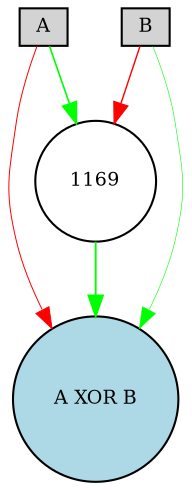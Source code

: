 digraph {
	node [fontsize=9 height=0.2 shape=circle width=0.2]
	A [fillcolor=lightgray shape=box style=filled]
	B [fillcolor=lightgray shape=box style=filled]
	"A XOR B" [fillcolor=lightblue style=filled]
	1169 [fillcolor=white style=filled]
	A -> 1169 [color=green penwidth=0.7812341919128379 style=solid]
	B -> 1169 [color=red penwidth=0.6749743761397258 style=solid]
	1169 -> "A XOR B" [color=green penwidth=0.8891127987259411 style=solid]
	A -> "A XOR B" [color=red penwidth=0.47818946430197384 style=solid]
	B -> "A XOR B" [color=green penwidth=0.28087288068952265 style=solid]
}
